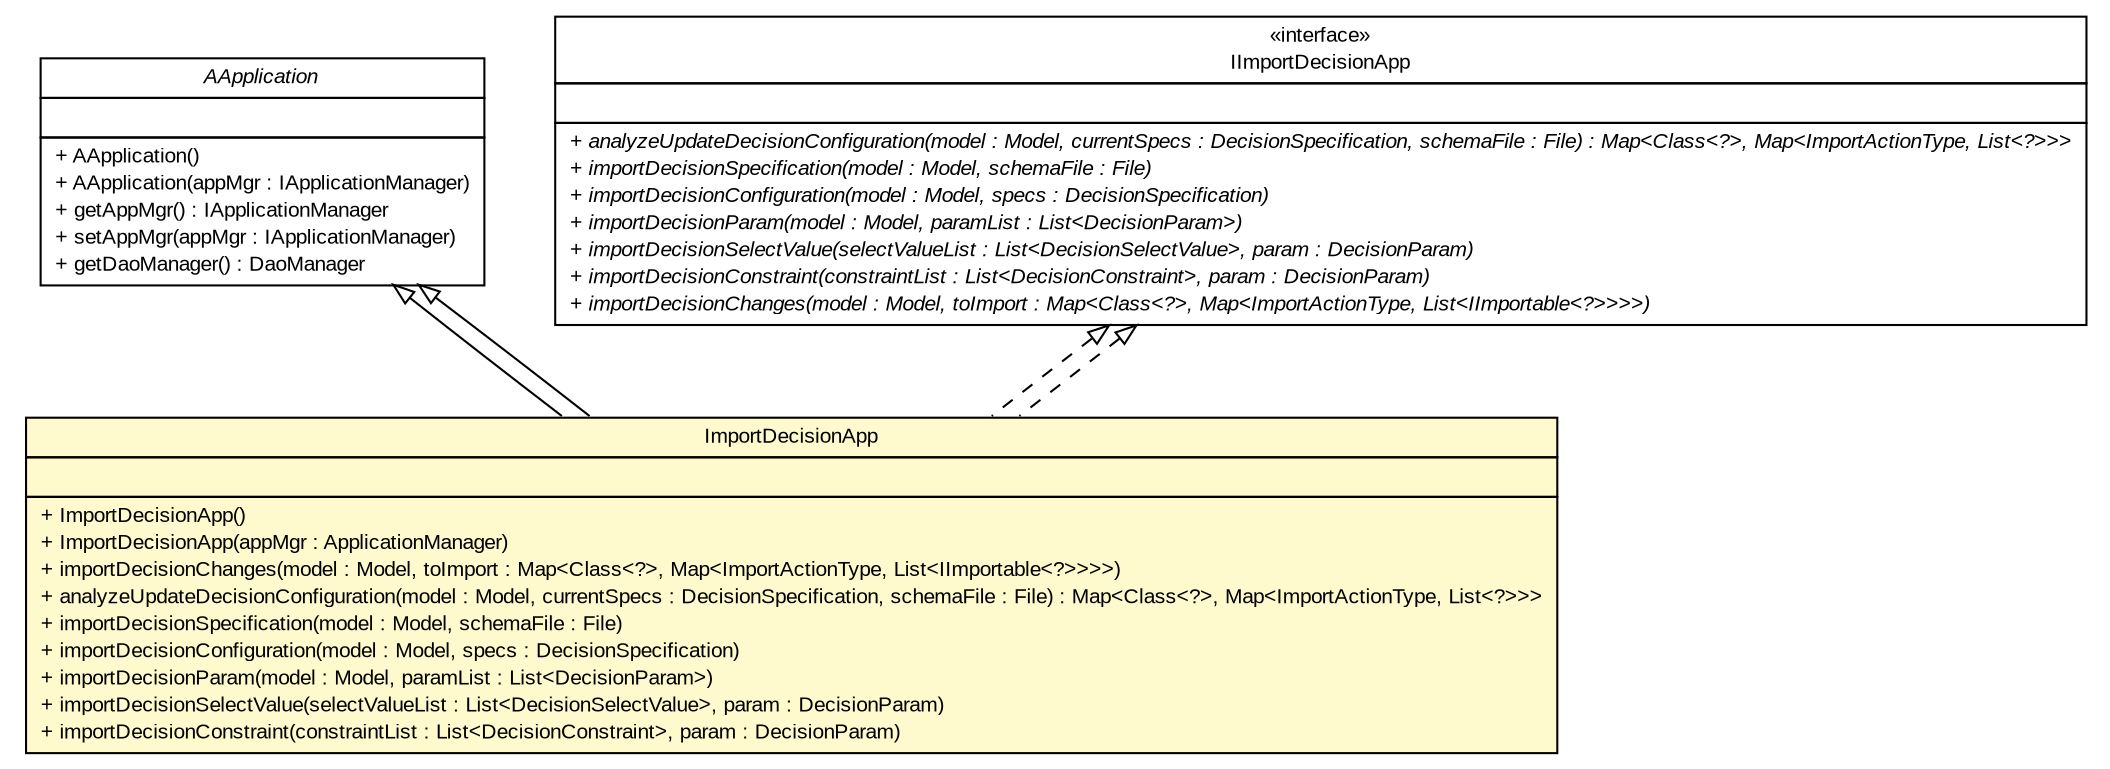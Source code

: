 #!/usr/local/bin/dot
#
# Class diagram 
# Generated by UMLGraph version R5_6-24-gf6e263 (http://www.umlgraph.org/)
#

digraph G {
	edge [fontname="arial",fontsize=10,labelfontname="arial",labelfontsize=10];
	node [fontname="arial",fontsize=10,shape=plaintext];
	nodesep=0.25;
	ranksep=0.5;
	// gov.sandia.cf.application.AApplication
	c218607 [label=<<table title="gov.sandia.cf.application.AApplication" border="0" cellborder="1" cellspacing="0" cellpadding="2" port="p" href="../AApplication.html">
		<tr><td><table border="0" cellspacing="0" cellpadding="1">
<tr><td align="center" balign="center"><font face="arial italic"> AApplication </font></td></tr>
		</table></td></tr>
		<tr><td><table border="0" cellspacing="0" cellpadding="1">
<tr><td align="left" balign="left">  </td></tr>
		</table></td></tr>
		<tr><td><table border="0" cellspacing="0" cellpadding="1">
<tr><td align="left" balign="left"> + AApplication() </td></tr>
<tr><td align="left" balign="left"> + AApplication(appMgr : IApplicationManager) </td></tr>
<tr><td align="left" balign="left"> + getAppMgr() : IApplicationManager </td></tr>
<tr><td align="left" balign="left"> + setAppMgr(appMgr : IApplicationManager) </td></tr>
<tr><td align="left" balign="left"> + getDaoManager() : DaoManager </td></tr>
		</table></td></tr>
		</table>>, URL="../AApplication.html", fontname="arial", fontcolor="black", fontsize=10.0];
	// gov.sandia.cf.application.IImportDecisionApp
	c218673 [label=<<table title="gov.sandia.cf.application.IImportDecisionApp" border="0" cellborder="1" cellspacing="0" cellpadding="2" port="p" href="../IImportDecisionApp.html">
		<tr><td><table border="0" cellspacing="0" cellpadding="1">
<tr><td align="center" balign="center"> &#171;interface&#187; </td></tr>
<tr><td align="center" balign="center"> IImportDecisionApp </td></tr>
		</table></td></tr>
		<tr><td><table border="0" cellspacing="0" cellpadding="1">
<tr><td align="left" balign="left">  </td></tr>
		</table></td></tr>
		<tr><td><table border="0" cellspacing="0" cellpadding="1">
<tr><td align="left" balign="left"><font face="arial italic" point-size="10.0"> + analyzeUpdateDecisionConfiguration(model : Model, currentSpecs : DecisionSpecification, schemaFile : File) : Map&lt;Class&lt;?&gt;, Map&lt;ImportActionType, List&lt;?&gt;&gt;&gt; </font></td></tr>
<tr><td align="left" balign="left"><font face="arial italic" point-size="10.0"> + importDecisionSpecification(model : Model, schemaFile : File) </font></td></tr>
<tr><td align="left" balign="left"><font face="arial italic" point-size="10.0"> + importDecisionConfiguration(model : Model, specs : DecisionSpecification) </font></td></tr>
<tr><td align="left" balign="left"><font face="arial italic" point-size="10.0"> + importDecisionParam(model : Model, paramList : List&lt;DecisionParam&gt;) </font></td></tr>
<tr><td align="left" balign="left"><font face="arial italic" point-size="10.0"> + importDecisionSelectValue(selectValueList : List&lt;DecisionSelectValue&gt;, param : DecisionParam) </font></td></tr>
<tr><td align="left" balign="left"><font face="arial italic" point-size="10.0"> + importDecisionConstraint(constraintList : List&lt;DecisionConstraint&gt;, param : DecisionParam) </font></td></tr>
<tr><td align="left" balign="left"><font face="arial italic" point-size="10.0"> + importDecisionChanges(model : Model, toImport : Map&lt;Class&lt;?&gt;, Map&lt;ImportActionType, List&lt;IImportable&lt;?&gt;&gt;&gt;&gt;) </font></td></tr>
		</table></td></tr>
		</table>>, URL="../IImportDecisionApp.html", fontname="arial", fontcolor="black", fontsize=10.0];
	// gov.sandia.cf.application.impl.ImportDecisionApp
	c218686 [label=<<table title="gov.sandia.cf.application.impl.ImportDecisionApp" border="0" cellborder="1" cellspacing="0" cellpadding="2" port="p" bgcolor="lemonChiffon" href="./ImportDecisionApp.html">
		<tr><td><table border="0" cellspacing="0" cellpadding="1">
<tr><td align="center" balign="center"> ImportDecisionApp </td></tr>
		</table></td></tr>
		<tr><td><table border="0" cellspacing="0" cellpadding="1">
<tr><td align="left" balign="left">  </td></tr>
		</table></td></tr>
		<tr><td><table border="0" cellspacing="0" cellpadding="1">
<tr><td align="left" balign="left"> + ImportDecisionApp() </td></tr>
<tr><td align="left" balign="left"> + ImportDecisionApp(appMgr : ApplicationManager) </td></tr>
<tr><td align="left" balign="left"> + importDecisionChanges(model : Model, toImport : Map&lt;Class&lt;?&gt;, Map&lt;ImportActionType, List&lt;IImportable&lt;?&gt;&gt;&gt;&gt;) </td></tr>
<tr><td align="left" balign="left"> + analyzeUpdateDecisionConfiguration(model : Model, currentSpecs : DecisionSpecification, schemaFile : File) : Map&lt;Class&lt;?&gt;, Map&lt;ImportActionType, List&lt;?&gt;&gt;&gt; </td></tr>
<tr><td align="left" balign="left"> + importDecisionSpecification(model : Model, schemaFile : File) </td></tr>
<tr><td align="left" balign="left"> + importDecisionConfiguration(model : Model, specs : DecisionSpecification) </td></tr>
<tr><td align="left" balign="left"> + importDecisionParam(model : Model, paramList : List&lt;DecisionParam&gt;) </td></tr>
<tr><td align="left" balign="left"> + importDecisionSelectValue(selectValueList : List&lt;DecisionSelectValue&gt;, param : DecisionParam) </td></tr>
<tr><td align="left" balign="left"> + importDecisionConstraint(constraintList : List&lt;DecisionConstraint&gt;, param : DecisionParam) </td></tr>
		</table></td></tr>
		</table>>, URL="./ImportDecisionApp.html", fontname="arial", fontcolor="black", fontsize=10.0];
	//gov.sandia.cf.application.impl.ImportDecisionApp extends gov.sandia.cf.application.AApplication
	c218607:p -> c218686:p [dir=back,arrowtail=empty];
	//gov.sandia.cf.application.impl.ImportDecisionApp implements gov.sandia.cf.application.IImportDecisionApp
	c218673:p -> c218686:p [dir=back,arrowtail=empty,style=dashed];
	//gov.sandia.cf.application.impl.ImportDecisionApp extends gov.sandia.cf.application.AApplication
	c218607:p -> c218686:p [dir=back,arrowtail=empty];
	//gov.sandia.cf.application.impl.ImportDecisionApp implements gov.sandia.cf.application.IImportDecisionApp
	c218673:p -> c218686:p [dir=back,arrowtail=empty,style=dashed];
}

